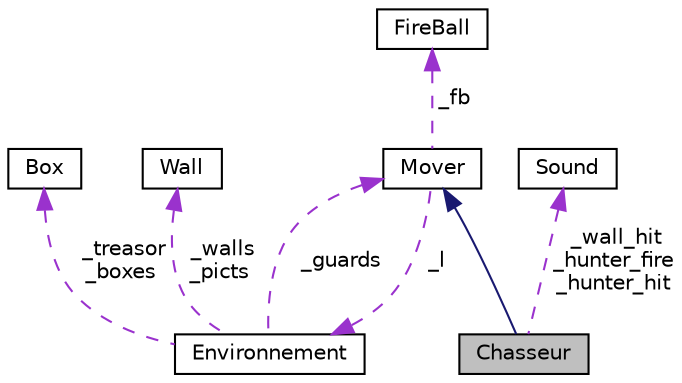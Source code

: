 digraph "Chasseur"
{
  edge [fontname="Helvetica",fontsize="10",labelfontname="Helvetica",labelfontsize="10"];
  node [fontname="Helvetica",fontsize="10",shape=record];
  Node2 [label="Chasseur",height=0.2,width=0.4,color="black", fillcolor="grey75", style="filled", fontcolor="black"];
  Node3 -> Node2 [dir="back",color="midnightblue",fontsize="10",style="solid"];
  Node3 [label="Mover",height=0.2,width=0.4,color="black", fillcolor="white", style="filled",URL="$classMover.html"];
  Node4 -> Node3 [dir="back",color="darkorchid3",fontsize="10",style="dashed",label=" _fb" ];
  Node4 [label="FireBall",height=0.2,width=0.4,color="black", fillcolor="white", style="filled",URL="$classFireBall.html"];
  Node5 -> Node3 [dir="back",color="darkorchid3",fontsize="10",style="dashed",label=" _l" ];
  Node5 [label="Environnement",height=0.2,width=0.4,color="black", fillcolor="white", style="filled",URL="$classEnvironnement.html"];
  Node6 -> Node5 [dir="back",color="darkorchid3",fontsize="10",style="dashed",label=" _treasor\n_boxes" ];
  Node6 [label="Box",height=0.2,width=0.4,color="black", fillcolor="white", style="filled",URL="$structBox.html"];
  Node7 -> Node5 [dir="back",color="darkorchid3",fontsize="10",style="dashed",label=" _walls\n_picts" ];
  Node7 [label="Wall",height=0.2,width=0.4,color="black", fillcolor="white", style="filled",URL="$structWall.html"];
  Node3 -> Node5 [dir="back",color="darkorchid3",fontsize="10",style="dashed",label=" _guards" ];
  Node8 -> Node2 [dir="back",color="darkorchid3",fontsize="10",style="dashed",label=" _wall_hit\n_hunter_fire\n_hunter_hit" ];
  Node8 [label="Sound",height=0.2,width=0.4,color="black", fillcolor="white", style="filled",URL="$classSound.html"];
}

